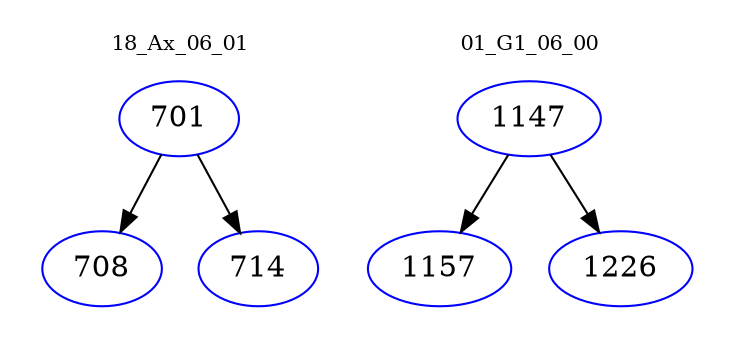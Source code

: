 digraph{
subgraph cluster_0 {
color = white
label = "18_Ax_06_01";
fontsize=10;
T0_701 [label="701", color="blue"]
T0_701 -> T0_708 [color="black"]
T0_708 [label="708", color="blue"]
T0_701 -> T0_714 [color="black"]
T0_714 [label="714", color="blue"]
}
subgraph cluster_1 {
color = white
label = "01_G1_06_00";
fontsize=10;
T1_1147 [label="1147", color="blue"]
T1_1147 -> T1_1157 [color="black"]
T1_1157 [label="1157", color="blue"]
T1_1147 -> T1_1226 [color="black"]
T1_1226 [label="1226", color="blue"]
}
}
